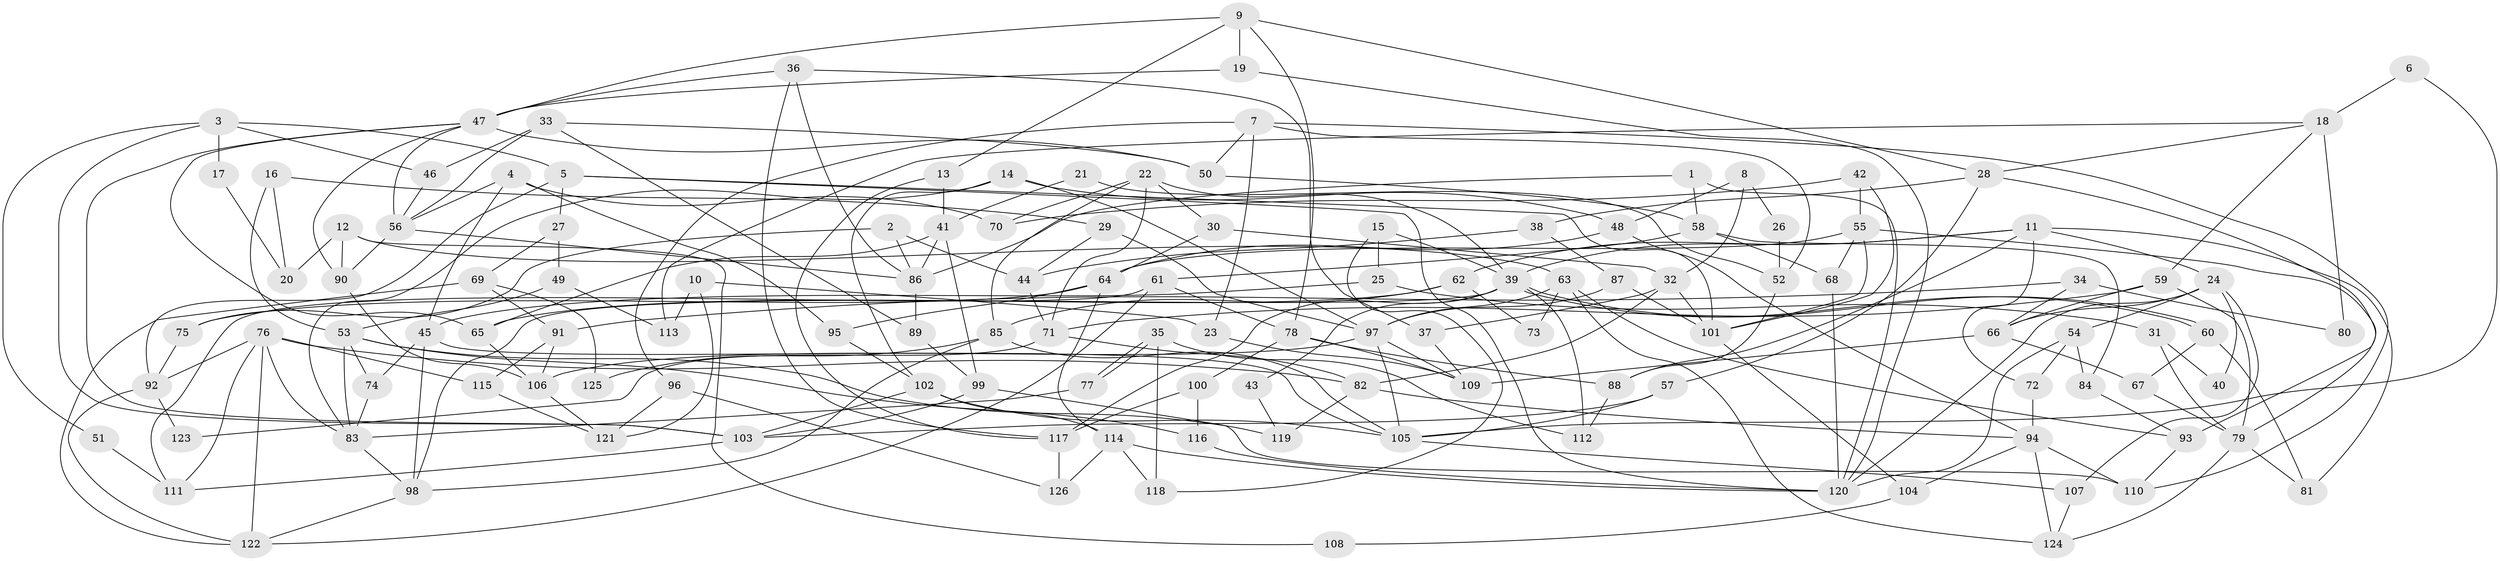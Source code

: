 // Generated by graph-tools (version 1.1) at 2025/49/03/09/25 04:49:06]
// undirected, 126 vertices, 252 edges
graph export_dot {
graph [start="1"]
  node [color=gray90,style=filled];
  1;
  2;
  3;
  4;
  5;
  6;
  7;
  8;
  9;
  10;
  11;
  12;
  13;
  14;
  15;
  16;
  17;
  18;
  19;
  20;
  21;
  22;
  23;
  24;
  25;
  26;
  27;
  28;
  29;
  30;
  31;
  32;
  33;
  34;
  35;
  36;
  37;
  38;
  39;
  40;
  41;
  42;
  43;
  44;
  45;
  46;
  47;
  48;
  49;
  50;
  51;
  52;
  53;
  54;
  55;
  56;
  57;
  58;
  59;
  60;
  61;
  62;
  63;
  64;
  65;
  66;
  67;
  68;
  69;
  70;
  71;
  72;
  73;
  74;
  75;
  76;
  77;
  78;
  79;
  80;
  81;
  82;
  83;
  84;
  85;
  86;
  87;
  88;
  89;
  90;
  91;
  92;
  93;
  94;
  95;
  96;
  97;
  98;
  99;
  100;
  101;
  102;
  103;
  104;
  105;
  106;
  107;
  108;
  109;
  110;
  111;
  112;
  113;
  114;
  115;
  116;
  117;
  118;
  119;
  120;
  121;
  122;
  123;
  124;
  125;
  126;
  1 -- 58;
  1 -- 120;
  1 -- 86;
  2 -- 86;
  2 -- 44;
  2 -- 75;
  3 -- 5;
  3 -- 46;
  3 -- 17;
  3 -- 51;
  3 -- 103;
  4 -- 56;
  4 -- 45;
  4 -- 70;
  4 -- 95;
  5 -- 92;
  5 -- 120;
  5 -- 27;
  5 -- 101;
  6 -- 18;
  6 -- 105;
  7 -- 50;
  7 -- 110;
  7 -- 23;
  7 -- 52;
  7 -- 96;
  8 -- 32;
  8 -- 48;
  8 -- 26;
  9 -- 19;
  9 -- 13;
  9 -- 28;
  9 -- 47;
  9 -- 78;
  10 -- 23;
  10 -- 121;
  10 -- 113;
  11 -- 39;
  11 -- 24;
  11 -- 62;
  11 -- 72;
  11 -- 81;
  11 -- 88;
  12 -- 90;
  12 -- 63;
  12 -- 20;
  12 -- 108;
  13 -- 117;
  13 -- 41;
  14 -- 97;
  14 -- 102;
  14 -- 48;
  14 -- 83;
  15 -- 39;
  15 -- 118;
  15 -- 25;
  16 -- 53;
  16 -- 29;
  16 -- 20;
  17 -- 20;
  18 -- 59;
  18 -- 113;
  18 -- 28;
  18 -- 80;
  19 -- 120;
  19 -- 47;
  21 -- 41;
  21 -- 52;
  22 -- 85;
  22 -- 71;
  22 -- 30;
  22 -- 39;
  22 -- 70;
  23 -- 109;
  24 -- 107;
  24 -- 54;
  24 -- 40;
  24 -- 66;
  24 -- 120;
  25 -- 45;
  25 -- 31;
  26 -- 52;
  27 -- 69;
  27 -- 49;
  28 -- 38;
  28 -- 57;
  28 -- 93;
  29 -- 44;
  29 -- 97;
  30 -- 64;
  30 -- 32;
  31 -- 79;
  31 -- 40;
  32 -- 101;
  32 -- 37;
  32 -- 82;
  33 -- 56;
  33 -- 89;
  33 -- 46;
  33 -- 50;
  34 -- 66;
  34 -- 91;
  34 -- 80;
  35 -- 112;
  35 -- 77;
  35 -- 77;
  35 -- 118;
  36 -- 117;
  36 -- 86;
  36 -- 37;
  36 -- 47;
  37 -- 109;
  38 -- 87;
  38 -- 44;
  39 -- 60;
  39 -- 60;
  39 -- 43;
  39 -- 98;
  39 -- 112;
  39 -- 117;
  41 -- 65;
  41 -- 86;
  41 -- 99;
  42 -- 55;
  42 -- 70;
  42 -- 101;
  43 -- 119;
  44 -- 71;
  45 -- 98;
  45 -- 105;
  45 -- 74;
  46 -- 56;
  47 -- 50;
  47 -- 56;
  47 -- 65;
  47 -- 90;
  47 -- 103;
  48 -- 64;
  48 -- 94;
  49 -- 53;
  49 -- 113;
  50 -- 58;
  51 -- 111;
  52 -- 88;
  53 -- 83;
  53 -- 74;
  53 -- 116;
  53 -- 119;
  54 -- 120;
  54 -- 84;
  54 -- 72;
  55 -- 64;
  55 -- 101;
  55 -- 68;
  55 -- 79;
  56 -- 90;
  56 -- 86;
  57 -- 103;
  57 -- 105;
  58 -- 68;
  58 -- 61;
  58 -- 84;
  59 -- 79;
  59 -- 66;
  59 -- 71;
  60 -- 67;
  60 -- 81;
  61 -- 122;
  61 -- 78;
  61 -- 111;
  62 -- 85;
  62 -- 65;
  62 -- 73;
  63 -- 93;
  63 -- 124;
  63 -- 73;
  63 -- 97;
  64 -- 95;
  64 -- 75;
  64 -- 114;
  65 -- 106;
  66 -- 109;
  66 -- 67;
  67 -- 79;
  68 -- 120;
  69 -- 91;
  69 -- 122;
  69 -- 125;
  71 -- 82;
  71 -- 123;
  72 -- 94;
  74 -- 83;
  75 -- 92;
  76 -- 111;
  76 -- 82;
  76 -- 83;
  76 -- 92;
  76 -- 115;
  76 -- 122;
  77 -- 83;
  78 -- 88;
  78 -- 100;
  78 -- 109;
  79 -- 81;
  79 -- 124;
  82 -- 94;
  82 -- 119;
  83 -- 98;
  84 -- 93;
  85 -- 98;
  85 -- 105;
  85 -- 125;
  86 -- 89;
  87 -- 97;
  87 -- 101;
  88 -- 112;
  89 -- 99;
  90 -- 106;
  91 -- 106;
  91 -- 115;
  92 -- 122;
  92 -- 123;
  93 -- 110;
  94 -- 104;
  94 -- 110;
  94 -- 124;
  95 -- 102;
  96 -- 126;
  96 -- 121;
  97 -- 109;
  97 -- 105;
  97 -- 106;
  98 -- 122;
  99 -- 103;
  99 -- 110;
  100 -- 116;
  100 -- 117;
  101 -- 104;
  102 -- 103;
  102 -- 105;
  102 -- 114;
  103 -- 111;
  104 -- 108;
  105 -- 107;
  106 -- 121;
  107 -- 124;
  114 -- 118;
  114 -- 120;
  114 -- 126;
  115 -- 121;
  116 -- 120;
  117 -- 126;
}
